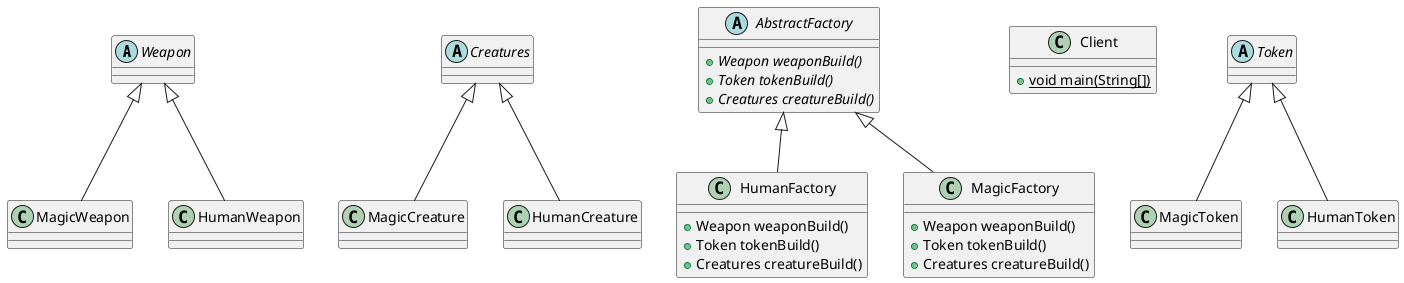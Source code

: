 @startuml
abstract class Weapon {
}
class MagicCreature {
}
class MagicWeapon {
}
class HumanFactory {
+ Weapon weaponBuild()
+ Token tokenBuild()
+ Creatures creatureBuild()
}
class HumanWeapon {
}
class Client {
+ {static} void main(String[])
}
class MagicToken {
}
abstract class Creatures {
}
abstract class AbstractFactory {
+ {abstract}Weapon weaponBuild()
+ {abstract}Token tokenBuild()
+ {abstract}Creatures creatureBuild()
}
class MagicFactory {
+ Weapon weaponBuild()
+ Token tokenBuild()
+ Creatures creatureBuild()
}
abstract class Token {
}
class HumanToken {
}
class HumanCreature {
}


Creatures <|-- MagicCreature
Weapon <|-- MagicWeapon
AbstractFactory <|-- HumanFactory
Weapon <|-- HumanWeapon
Token <|-- MagicToken
AbstractFactory <|-- MagicFactory
Token <|-- HumanToken
Creatures <|-- HumanCreature
@enduml